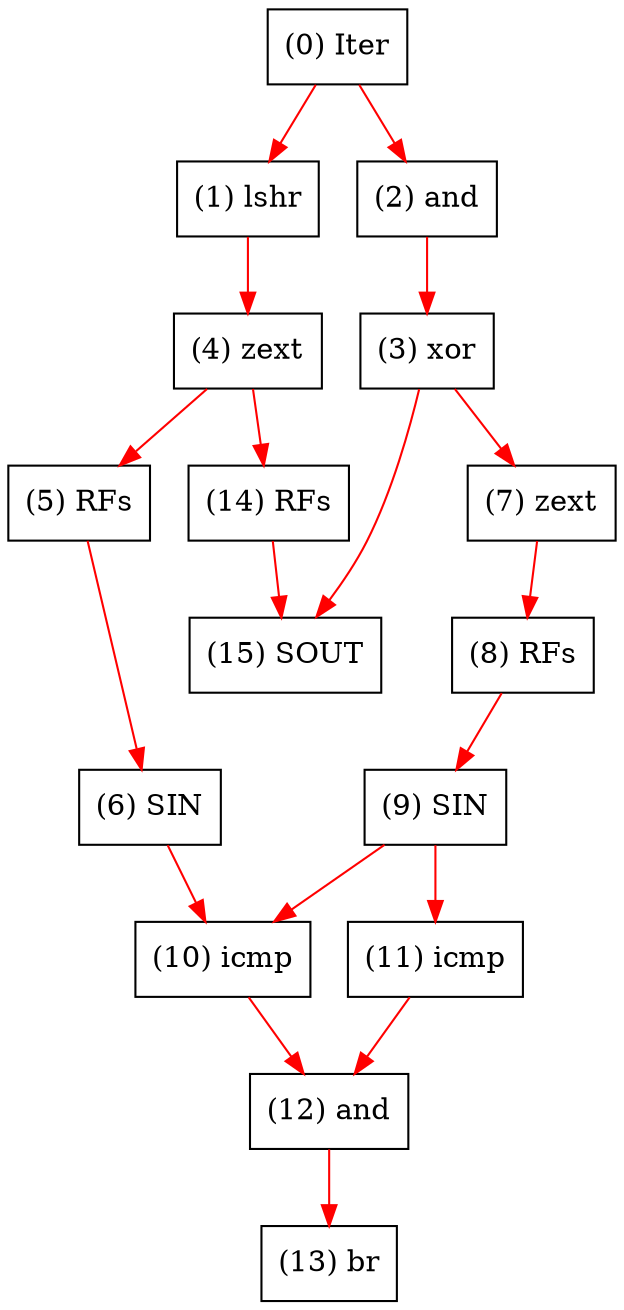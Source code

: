 digraph "DFG for'kernel' function" {
	Node0Iter[shape=record, label="(0) Iter"];
	Node1lshr[shape=record, label="(1) lshr"];
	Node2and[shape=record, label="(2) and"];
	Node3xor[shape=record, label="(3) xor"];
	Node4zext[shape=record, label="(4) zext"];
	Node5RFs[shape=record, label="(5) RFs"];
	Node6SIN[shape=record, label="(6) SIN"];
	Node7zext[shape=record, label="(7) zext"];
	Node8RFs[shape=record, label="(8) RFs"];
	Node9SIN[shape=record, label="(9) SIN"];
	Node10icmp[shape=record, label="(10) icmp"];
	Node11icmp[shape=record, label="(11) icmp"];
	Node12and[shape=record, label="(12) and"];
	Node13br[shape=record, label="(13) br"];
	Node14RFs[shape=record, label="(14) RFs"];
	Node15SOUT[shape=record, label="(15) SOUT"];
edge [color=red]
	Node0Iter -> Node1lshr
	Node0Iter -> Node2and
	Node2and -> Node3xor
	Node1lshr -> Node4zext
	Node4zext -> Node5RFs
	Node5RFs -> Node6SIN
	Node3xor -> Node7zext
	Node7zext -> Node8RFs
	Node8RFs -> Node9SIN
	Node9SIN -> Node10icmp
	Node6SIN -> Node10icmp
	Node9SIN -> Node11icmp
	Node10icmp -> Node12and
	Node11icmp -> Node12and
	Node12and -> Node13br
	Node4zext -> Node14RFs
	Node3xor -> Node15SOUT
	Node14RFs -> Node15SOUT
}
